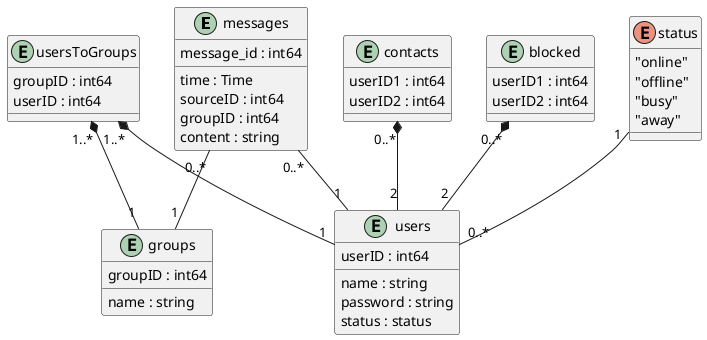 @startuml db_class 

entity messages{
    message_id : int64
    __
    time : Time
    sourceID : int64
    groupID : int64
    content : string
}

entity contacts{
    userID1 : int64
    userID2 : int64
}

entity blocked{
    userID1 : int64
    userID2 : int64
}

entity usersToGroups{
    groupID : int64
    userID : int64
}

entity groups{
    groupID : int64
    __
    name : string
}

entity users{
    userID : int64
    __
    name : string
    password : string
    status : status
}

enum status {
    "online"
    "offline"
    "busy"
    "away"
}


messages "0..*" -- "1" users
messages "0..*" -- "1" groups

contacts "0..*" *-- "2" users
blocked "0..*" *-- "2" users
status "1" -- "0..*" users
usersToGroups "1..*" *-- "1" users
usersToGroups "1..*" *-- "1" groups

@enduml